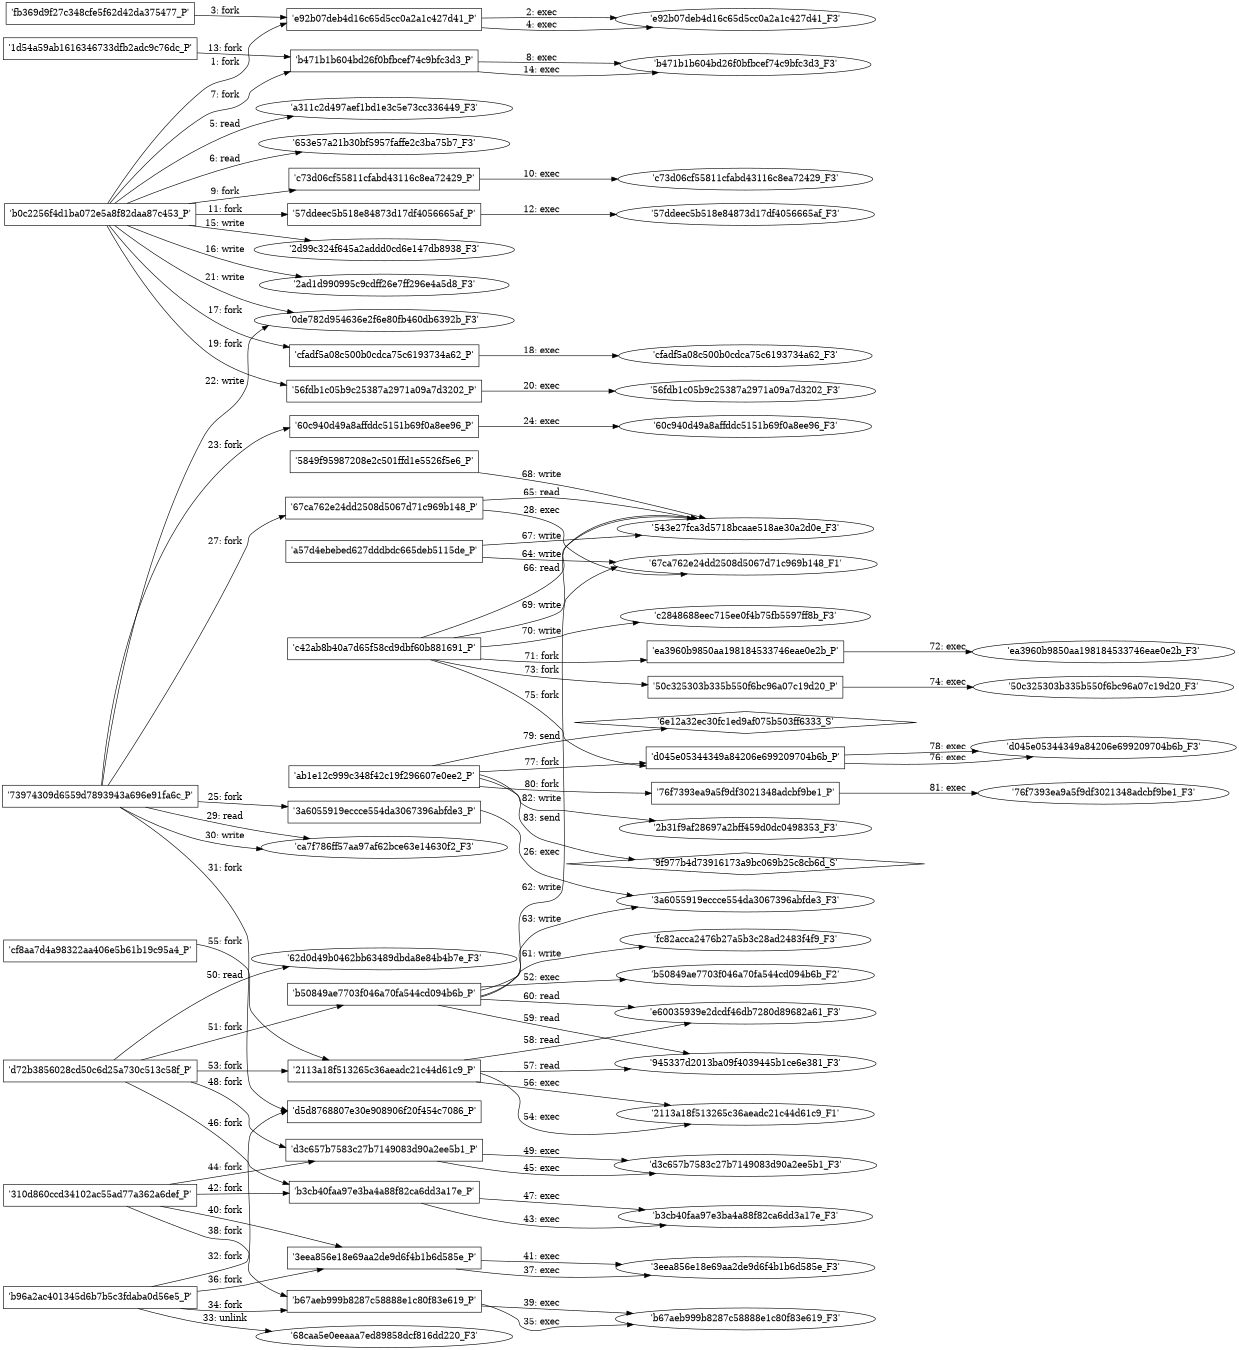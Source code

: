 digraph "D:\Learning\Paper\apt\基于CTI的攻击预警\Dataset\攻击图\ASGfromALLCTI\Threat Roundup for August 21 to August 27.dot" {
rankdir="LR"
size="9"
fixedsize="false"
splines="true"
nodesep=0.3
ranksep=0
fontsize=10
overlap="scalexy"
engine= "neato"
	"'b0c2256f4d1ba072e5a8f82daa87c453_P'" [node_type=Process shape=box]
	"'e92b07deb4d16c65d5cc0a2a1c427d41_P'" [node_type=Process shape=box]
	"'b0c2256f4d1ba072e5a8f82daa87c453_P'" -> "'e92b07deb4d16c65d5cc0a2a1c427d41_P'" [label="1: fork"]
	"'e92b07deb4d16c65d5cc0a2a1c427d41_P'" [node_type=Process shape=box]
	"'e92b07deb4d16c65d5cc0a2a1c427d41_F3'" [node_type=File shape=ellipse]
	"'e92b07deb4d16c65d5cc0a2a1c427d41_P'" -> "'e92b07deb4d16c65d5cc0a2a1c427d41_F3'" [label="2: exec"]
	"'fb369d9f27c348cfe5f62d42da375477_P'" [node_type=Process shape=box]
	"'e92b07deb4d16c65d5cc0a2a1c427d41_P'" [node_type=Process shape=box]
	"'fb369d9f27c348cfe5f62d42da375477_P'" -> "'e92b07deb4d16c65d5cc0a2a1c427d41_P'" [label="3: fork"]
	"'e92b07deb4d16c65d5cc0a2a1c427d41_P'" [node_type=Process shape=box]
	"'e92b07deb4d16c65d5cc0a2a1c427d41_F3'" [node_type=File shape=ellipse]
	"'e92b07deb4d16c65d5cc0a2a1c427d41_P'" -> "'e92b07deb4d16c65d5cc0a2a1c427d41_F3'" [label="4: exec"]
	"'a311c2d497aef1bd1e3c5e73cc336449_F3'" [node_type=file shape=ellipse]
	"'b0c2256f4d1ba072e5a8f82daa87c453_P'" [node_type=Process shape=box]
	"'b0c2256f4d1ba072e5a8f82daa87c453_P'" -> "'a311c2d497aef1bd1e3c5e73cc336449_F3'" [label="5: read"]
	"'653e57a21b30bf5957faffe2c3ba75b7_F3'" [node_type=file shape=ellipse]
	"'b0c2256f4d1ba072e5a8f82daa87c453_P'" [node_type=Process shape=box]
	"'b0c2256f4d1ba072e5a8f82daa87c453_P'" -> "'653e57a21b30bf5957faffe2c3ba75b7_F3'" [label="6: read"]
	"'b0c2256f4d1ba072e5a8f82daa87c453_P'" [node_type=Process shape=box]
	"'b471b1b604bd26f0bfbcef74c9bfc3d3_P'" [node_type=Process shape=box]
	"'b0c2256f4d1ba072e5a8f82daa87c453_P'" -> "'b471b1b604bd26f0bfbcef74c9bfc3d3_P'" [label="7: fork"]
	"'b471b1b604bd26f0bfbcef74c9bfc3d3_P'" [node_type=Process shape=box]
	"'b471b1b604bd26f0bfbcef74c9bfc3d3_F3'" [node_type=File shape=ellipse]
	"'b471b1b604bd26f0bfbcef74c9bfc3d3_P'" -> "'b471b1b604bd26f0bfbcef74c9bfc3d3_F3'" [label="8: exec"]
	"'b0c2256f4d1ba072e5a8f82daa87c453_P'" [node_type=Process shape=box]
	"'c73d06cf55811cfabd43116c8ea72429_P'" [node_type=Process shape=box]
	"'b0c2256f4d1ba072e5a8f82daa87c453_P'" -> "'c73d06cf55811cfabd43116c8ea72429_P'" [label="9: fork"]
	"'c73d06cf55811cfabd43116c8ea72429_P'" [node_type=Process shape=box]
	"'c73d06cf55811cfabd43116c8ea72429_F3'" [node_type=File shape=ellipse]
	"'c73d06cf55811cfabd43116c8ea72429_P'" -> "'c73d06cf55811cfabd43116c8ea72429_F3'" [label="10: exec"]
	"'b0c2256f4d1ba072e5a8f82daa87c453_P'" [node_type=Process shape=box]
	"'57ddeec5b518e84873d17df4056665af_P'" [node_type=Process shape=box]
	"'b0c2256f4d1ba072e5a8f82daa87c453_P'" -> "'57ddeec5b518e84873d17df4056665af_P'" [label="11: fork"]
	"'57ddeec5b518e84873d17df4056665af_P'" [node_type=Process shape=box]
	"'57ddeec5b518e84873d17df4056665af_F3'" [node_type=File shape=ellipse]
	"'57ddeec5b518e84873d17df4056665af_P'" -> "'57ddeec5b518e84873d17df4056665af_F3'" [label="12: exec"]
	"'1d54a59ab1616346733dfb2adc9c76dc_P'" [node_type=Process shape=box]
	"'b471b1b604bd26f0bfbcef74c9bfc3d3_P'" [node_type=Process shape=box]
	"'1d54a59ab1616346733dfb2adc9c76dc_P'" -> "'b471b1b604bd26f0bfbcef74c9bfc3d3_P'" [label="13: fork"]
	"'b471b1b604bd26f0bfbcef74c9bfc3d3_P'" [node_type=Process shape=box]
	"'b471b1b604bd26f0bfbcef74c9bfc3d3_F3'" [node_type=File shape=ellipse]
	"'b471b1b604bd26f0bfbcef74c9bfc3d3_P'" -> "'b471b1b604bd26f0bfbcef74c9bfc3d3_F3'" [label="14: exec"]
	"'2d99c324f645a2addd0cd6e147db8938_F3'" [node_type=file shape=ellipse]
	"'b0c2256f4d1ba072e5a8f82daa87c453_P'" [node_type=Process shape=box]
	"'b0c2256f4d1ba072e5a8f82daa87c453_P'" -> "'2d99c324f645a2addd0cd6e147db8938_F3'" [label="15: write"]
	"'2ad1d990995c9cdff26e7ff296e4a5d8_F3'" [node_type=file shape=ellipse]
	"'b0c2256f4d1ba072e5a8f82daa87c453_P'" [node_type=Process shape=box]
	"'b0c2256f4d1ba072e5a8f82daa87c453_P'" -> "'2ad1d990995c9cdff26e7ff296e4a5d8_F3'" [label="16: write"]
	"'b0c2256f4d1ba072e5a8f82daa87c453_P'" [node_type=Process shape=box]
	"'cfadf5a08c500b0cdca75c6193734a62_P'" [node_type=Process shape=box]
	"'b0c2256f4d1ba072e5a8f82daa87c453_P'" -> "'cfadf5a08c500b0cdca75c6193734a62_P'" [label="17: fork"]
	"'cfadf5a08c500b0cdca75c6193734a62_P'" [node_type=Process shape=box]
	"'cfadf5a08c500b0cdca75c6193734a62_F3'" [node_type=File shape=ellipse]
	"'cfadf5a08c500b0cdca75c6193734a62_P'" -> "'cfadf5a08c500b0cdca75c6193734a62_F3'" [label="18: exec"]
	"'b0c2256f4d1ba072e5a8f82daa87c453_P'" [node_type=Process shape=box]
	"'56fdb1c05b9c25387a2971a09a7d3202_P'" [node_type=Process shape=box]
	"'b0c2256f4d1ba072e5a8f82daa87c453_P'" -> "'56fdb1c05b9c25387a2971a09a7d3202_P'" [label="19: fork"]
	"'56fdb1c05b9c25387a2971a09a7d3202_P'" [node_type=Process shape=box]
	"'56fdb1c05b9c25387a2971a09a7d3202_F3'" [node_type=File shape=ellipse]
	"'56fdb1c05b9c25387a2971a09a7d3202_P'" -> "'56fdb1c05b9c25387a2971a09a7d3202_F3'" [label="20: exec"]
	"'0de782d954636e2f6e80fb460db6392b_F3'" [node_type=file shape=ellipse]
	"'b0c2256f4d1ba072e5a8f82daa87c453_P'" [node_type=Process shape=box]
	"'b0c2256f4d1ba072e5a8f82daa87c453_P'" -> "'0de782d954636e2f6e80fb460db6392b_F3'" [label="21: write"]
	"'0de782d954636e2f6e80fb460db6392b_F3'" [node_type=file shape=ellipse]
	"'73974309d6559d7893943a696e91fa6c_P'" [node_type=Process shape=box]
	"'73974309d6559d7893943a696e91fa6c_P'" -> "'0de782d954636e2f6e80fb460db6392b_F3'" [label="22: write"]
	"'73974309d6559d7893943a696e91fa6c_P'" [node_type=Process shape=box]
	"'60c940d49a8affddc5151b69f0a8ee96_P'" [node_type=Process shape=box]
	"'73974309d6559d7893943a696e91fa6c_P'" -> "'60c940d49a8affddc5151b69f0a8ee96_P'" [label="23: fork"]
	"'60c940d49a8affddc5151b69f0a8ee96_P'" [node_type=Process shape=box]
	"'60c940d49a8affddc5151b69f0a8ee96_F3'" [node_type=File shape=ellipse]
	"'60c940d49a8affddc5151b69f0a8ee96_P'" -> "'60c940d49a8affddc5151b69f0a8ee96_F3'" [label="24: exec"]
	"'73974309d6559d7893943a696e91fa6c_P'" [node_type=Process shape=box]
	"'3a6055919eccce554da3067396abfde3_P'" [node_type=Process shape=box]
	"'73974309d6559d7893943a696e91fa6c_P'" -> "'3a6055919eccce554da3067396abfde3_P'" [label="25: fork"]
	"'3a6055919eccce554da3067396abfde3_P'" [node_type=Process shape=box]
	"'3a6055919eccce554da3067396abfde3_F3'" [node_type=File shape=ellipse]
	"'3a6055919eccce554da3067396abfde3_P'" -> "'3a6055919eccce554da3067396abfde3_F3'" [label="26: exec"]
	"'73974309d6559d7893943a696e91fa6c_P'" [node_type=Process shape=box]
	"'67ca762e24dd2508d5067d71c969b148_P'" [node_type=Process shape=box]
	"'73974309d6559d7893943a696e91fa6c_P'" -> "'67ca762e24dd2508d5067d71c969b148_P'" [label="27: fork"]
	"'67ca762e24dd2508d5067d71c969b148_P'" [node_type=Process shape=box]
	"'67ca762e24dd2508d5067d71c969b148_F1'" [node_type=File shape=ellipse]
	"'67ca762e24dd2508d5067d71c969b148_P'" -> "'67ca762e24dd2508d5067d71c969b148_F1'" [label="28: exec"]
	"'ca7f786ff57aa97af62bce63e14630f2_F3'" [node_type=file shape=ellipse]
	"'73974309d6559d7893943a696e91fa6c_P'" [node_type=Process shape=box]
	"'73974309d6559d7893943a696e91fa6c_P'" -> "'ca7f786ff57aa97af62bce63e14630f2_F3'" [label="29: read"]
	"'ca7f786ff57aa97af62bce63e14630f2_F3'" [node_type=file shape=ellipse]
	"'73974309d6559d7893943a696e91fa6c_P'" [node_type=Process shape=box]
	"'73974309d6559d7893943a696e91fa6c_P'" -> "'ca7f786ff57aa97af62bce63e14630f2_F3'" [label="30: write"]
	"'73974309d6559d7893943a696e91fa6c_P'" [node_type=Process shape=box]
	"'d5d8768807e30e908906f20f454c7086_P'" [node_type=Process shape=box]
	"'73974309d6559d7893943a696e91fa6c_P'" -> "'d5d8768807e30e908906f20f454c7086_P'" [label="31: fork"]
	"'b96a2ac401345d6b7b5c3fdaba0d56e5_P'" [node_type=Process shape=box]
	"'d5d8768807e30e908906f20f454c7086_P'" [node_type=Process shape=box]
	"'b96a2ac401345d6b7b5c3fdaba0d56e5_P'" -> "'d5d8768807e30e908906f20f454c7086_P'" [label="32: fork"]
	"'68caa5e0eeaaa7ed89858dcf816dd220_F3'" [node_type=file shape=ellipse]
	"'b96a2ac401345d6b7b5c3fdaba0d56e5_P'" [node_type=Process shape=box]
	"'b96a2ac401345d6b7b5c3fdaba0d56e5_P'" -> "'68caa5e0eeaaa7ed89858dcf816dd220_F3'" [label="33: unlink"]
	"'b96a2ac401345d6b7b5c3fdaba0d56e5_P'" [node_type=Process shape=box]
	"'b67aeb999b8287c58888e1c80f83e619_P'" [node_type=Process shape=box]
	"'b96a2ac401345d6b7b5c3fdaba0d56e5_P'" -> "'b67aeb999b8287c58888e1c80f83e619_P'" [label="34: fork"]
	"'b67aeb999b8287c58888e1c80f83e619_P'" [node_type=Process shape=box]
	"'b67aeb999b8287c58888e1c80f83e619_F3'" [node_type=File shape=ellipse]
	"'b67aeb999b8287c58888e1c80f83e619_P'" -> "'b67aeb999b8287c58888e1c80f83e619_F3'" [label="35: exec"]
	"'b96a2ac401345d6b7b5c3fdaba0d56e5_P'" [node_type=Process shape=box]
	"'3eea856e18e69aa2de9d6f4b1b6d585e_P'" [node_type=Process shape=box]
	"'b96a2ac401345d6b7b5c3fdaba0d56e5_P'" -> "'3eea856e18e69aa2de9d6f4b1b6d585e_P'" [label="36: fork"]
	"'3eea856e18e69aa2de9d6f4b1b6d585e_P'" [node_type=Process shape=box]
	"'3eea856e18e69aa2de9d6f4b1b6d585e_F3'" [node_type=File shape=ellipse]
	"'3eea856e18e69aa2de9d6f4b1b6d585e_P'" -> "'3eea856e18e69aa2de9d6f4b1b6d585e_F3'" [label="37: exec"]
	"'310d860ccd34102ac55ad77a362a6def_P'" [node_type=Process shape=box]
	"'b67aeb999b8287c58888e1c80f83e619_P'" [node_type=Process shape=box]
	"'310d860ccd34102ac55ad77a362a6def_P'" -> "'b67aeb999b8287c58888e1c80f83e619_P'" [label="38: fork"]
	"'b67aeb999b8287c58888e1c80f83e619_P'" [node_type=Process shape=box]
	"'b67aeb999b8287c58888e1c80f83e619_F3'" [node_type=File shape=ellipse]
	"'b67aeb999b8287c58888e1c80f83e619_P'" -> "'b67aeb999b8287c58888e1c80f83e619_F3'" [label="39: exec"]
	"'310d860ccd34102ac55ad77a362a6def_P'" [node_type=Process shape=box]
	"'3eea856e18e69aa2de9d6f4b1b6d585e_P'" [node_type=Process shape=box]
	"'310d860ccd34102ac55ad77a362a6def_P'" -> "'3eea856e18e69aa2de9d6f4b1b6d585e_P'" [label="40: fork"]
	"'3eea856e18e69aa2de9d6f4b1b6d585e_P'" [node_type=Process shape=box]
	"'3eea856e18e69aa2de9d6f4b1b6d585e_F3'" [node_type=File shape=ellipse]
	"'3eea856e18e69aa2de9d6f4b1b6d585e_P'" -> "'3eea856e18e69aa2de9d6f4b1b6d585e_F3'" [label="41: exec"]
	"'310d860ccd34102ac55ad77a362a6def_P'" [node_type=Process shape=box]
	"'b3cb40faa97e3ba4a88f82ca6dd3a17e_P'" [node_type=Process shape=box]
	"'310d860ccd34102ac55ad77a362a6def_P'" -> "'b3cb40faa97e3ba4a88f82ca6dd3a17e_P'" [label="42: fork"]
	"'b3cb40faa97e3ba4a88f82ca6dd3a17e_P'" [node_type=Process shape=box]
	"'b3cb40faa97e3ba4a88f82ca6dd3a17e_F3'" [node_type=File shape=ellipse]
	"'b3cb40faa97e3ba4a88f82ca6dd3a17e_P'" -> "'b3cb40faa97e3ba4a88f82ca6dd3a17e_F3'" [label="43: exec"]
	"'310d860ccd34102ac55ad77a362a6def_P'" [node_type=Process shape=box]
	"'d3c657b7583c27b7149083d90a2ee5b1_P'" [node_type=Process shape=box]
	"'310d860ccd34102ac55ad77a362a6def_P'" -> "'d3c657b7583c27b7149083d90a2ee5b1_P'" [label="44: fork"]
	"'d3c657b7583c27b7149083d90a2ee5b1_P'" [node_type=Process shape=box]
	"'d3c657b7583c27b7149083d90a2ee5b1_F3'" [node_type=File shape=ellipse]
	"'d3c657b7583c27b7149083d90a2ee5b1_P'" -> "'d3c657b7583c27b7149083d90a2ee5b1_F3'" [label="45: exec"]
	"'d72b3856028cd50c6d25a730c513c58f_P'" [node_type=Process shape=box]
	"'b3cb40faa97e3ba4a88f82ca6dd3a17e_P'" [node_type=Process shape=box]
	"'d72b3856028cd50c6d25a730c513c58f_P'" -> "'b3cb40faa97e3ba4a88f82ca6dd3a17e_P'" [label="46: fork"]
	"'b3cb40faa97e3ba4a88f82ca6dd3a17e_P'" [node_type=Process shape=box]
	"'b3cb40faa97e3ba4a88f82ca6dd3a17e_F3'" [node_type=File shape=ellipse]
	"'b3cb40faa97e3ba4a88f82ca6dd3a17e_P'" -> "'b3cb40faa97e3ba4a88f82ca6dd3a17e_F3'" [label="47: exec"]
	"'d72b3856028cd50c6d25a730c513c58f_P'" [node_type=Process shape=box]
	"'d3c657b7583c27b7149083d90a2ee5b1_P'" [node_type=Process shape=box]
	"'d72b3856028cd50c6d25a730c513c58f_P'" -> "'d3c657b7583c27b7149083d90a2ee5b1_P'" [label="48: fork"]
	"'d3c657b7583c27b7149083d90a2ee5b1_P'" [node_type=Process shape=box]
	"'d3c657b7583c27b7149083d90a2ee5b1_F3'" [node_type=File shape=ellipse]
	"'d3c657b7583c27b7149083d90a2ee5b1_P'" -> "'d3c657b7583c27b7149083d90a2ee5b1_F3'" [label="49: exec"]
	"'62d0d49b0462bb63489dbda8e84b4b7e_F3'" [node_type=file shape=ellipse]
	"'d72b3856028cd50c6d25a730c513c58f_P'" [node_type=Process shape=box]
	"'d72b3856028cd50c6d25a730c513c58f_P'" -> "'62d0d49b0462bb63489dbda8e84b4b7e_F3'" [label="50: read"]
	"'d72b3856028cd50c6d25a730c513c58f_P'" [node_type=Process shape=box]
	"'b50849ae7703f046a70fa544cd094b6b_P'" [node_type=Process shape=box]
	"'d72b3856028cd50c6d25a730c513c58f_P'" -> "'b50849ae7703f046a70fa544cd094b6b_P'" [label="51: fork"]
	"'b50849ae7703f046a70fa544cd094b6b_P'" [node_type=Process shape=box]
	"'b50849ae7703f046a70fa544cd094b6b_F2'" [node_type=File shape=ellipse]
	"'b50849ae7703f046a70fa544cd094b6b_P'" -> "'b50849ae7703f046a70fa544cd094b6b_F2'" [label="52: exec"]
	"'d72b3856028cd50c6d25a730c513c58f_P'" [node_type=Process shape=box]
	"'2113a18f513265c36aeadc21c44d61c9_P'" [node_type=Process shape=box]
	"'d72b3856028cd50c6d25a730c513c58f_P'" -> "'2113a18f513265c36aeadc21c44d61c9_P'" [label="53: fork"]
	"'2113a18f513265c36aeadc21c44d61c9_P'" [node_type=Process shape=box]
	"'2113a18f513265c36aeadc21c44d61c9_F1'" [node_type=File shape=ellipse]
	"'2113a18f513265c36aeadc21c44d61c9_P'" -> "'2113a18f513265c36aeadc21c44d61c9_F1'" [label="54: exec"]
	"'cf8aa7d4a98322aa406e5b61b19c95a4_P'" [node_type=Process shape=box]
	"'2113a18f513265c36aeadc21c44d61c9_P'" [node_type=Process shape=box]
	"'cf8aa7d4a98322aa406e5b61b19c95a4_P'" -> "'2113a18f513265c36aeadc21c44d61c9_P'" [label="55: fork"]
	"'2113a18f513265c36aeadc21c44d61c9_P'" [node_type=Process shape=box]
	"'2113a18f513265c36aeadc21c44d61c9_F1'" [node_type=File shape=ellipse]
	"'2113a18f513265c36aeadc21c44d61c9_P'" -> "'2113a18f513265c36aeadc21c44d61c9_F1'" [label="56: exec"]
	"'945337d2013ba09f4039445b1ce6e381_F3'" [node_type=file shape=ellipse]
	"'2113a18f513265c36aeadc21c44d61c9_P'" [node_type=Process shape=box]
	"'2113a18f513265c36aeadc21c44d61c9_P'" -> "'945337d2013ba09f4039445b1ce6e381_F3'" [label="57: read"]
	"'e60035939e2dcdf46db7280d89682a61_F3'" [node_type=file shape=ellipse]
	"'2113a18f513265c36aeadc21c44d61c9_P'" [node_type=Process shape=box]
	"'2113a18f513265c36aeadc21c44d61c9_P'" -> "'e60035939e2dcdf46db7280d89682a61_F3'" [label="58: read"]
	"'945337d2013ba09f4039445b1ce6e381_F3'" [node_type=file shape=ellipse]
	"'b50849ae7703f046a70fa544cd094b6b_P'" [node_type=Process shape=box]
	"'b50849ae7703f046a70fa544cd094b6b_P'" -> "'945337d2013ba09f4039445b1ce6e381_F3'" [label="59: read"]
	"'e60035939e2dcdf46db7280d89682a61_F3'" [node_type=file shape=ellipse]
	"'b50849ae7703f046a70fa544cd094b6b_P'" [node_type=Process shape=box]
	"'b50849ae7703f046a70fa544cd094b6b_P'" -> "'e60035939e2dcdf46db7280d89682a61_F3'" [label="60: read"]
	"'fc82acca2476b27a5b3c28ad2483f4f9_F3'" [node_type=file shape=ellipse]
	"'b50849ae7703f046a70fa544cd094b6b_P'" [node_type=Process shape=box]
	"'b50849ae7703f046a70fa544cd094b6b_P'" -> "'fc82acca2476b27a5b3c28ad2483f4f9_F3'" [label="61: write"]
	"'67ca762e24dd2508d5067d71c969b148_F1'" [node_type=file shape=ellipse]
	"'b50849ae7703f046a70fa544cd094b6b_P'" [node_type=Process shape=box]
	"'b50849ae7703f046a70fa544cd094b6b_P'" -> "'67ca762e24dd2508d5067d71c969b148_F1'" [label="62: write"]
	"'3a6055919eccce554da3067396abfde3_F3'" [node_type=file shape=ellipse]
	"'b50849ae7703f046a70fa544cd094b6b_P'" [node_type=Process shape=box]
	"'b50849ae7703f046a70fa544cd094b6b_P'" -> "'3a6055919eccce554da3067396abfde3_F3'" [label="63: write"]
	"'67ca762e24dd2508d5067d71c969b148_F1'" [node_type=file shape=ellipse]
	"'a57d4ebebed627dddbdc665deb5115de_P'" [node_type=Process shape=box]
	"'a57d4ebebed627dddbdc665deb5115de_P'" -> "'67ca762e24dd2508d5067d71c969b148_F1'" [label="64: write"]
	"'543e27fca3d5718bcaae518ae30a2d0e_F3'" [node_type=file shape=ellipse]
	"'67ca762e24dd2508d5067d71c969b148_P'" [node_type=Process shape=box]
	"'67ca762e24dd2508d5067d71c969b148_P'" -> "'543e27fca3d5718bcaae518ae30a2d0e_F3'" [label="65: read"]
	"'543e27fca3d5718bcaae518ae30a2d0e_F3'" [node_type=file shape=ellipse]
	"'c42ab8b40a7d65f58cd9dbf60b881691_P'" [node_type=Process shape=box]
	"'c42ab8b40a7d65f58cd9dbf60b881691_P'" -> "'543e27fca3d5718bcaae518ae30a2d0e_F3'" [label="66: read"]
	"'543e27fca3d5718bcaae518ae30a2d0e_F3'" [node_type=file shape=ellipse]
	"'a57d4ebebed627dddbdc665deb5115de_P'" [node_type=Process shape=box]
	"'a57d4ebebed627dddbdc665deb5115de_P'" -> "'543e27fca3d5718bcaae518ae30a2d0e_F3'" [label="67: write"]
	"'543e27fca3d5718bcaae518ae30a2d0e_F3'" [node_type=file shape=ellipse]
	"'5849f95987208e2c501ffd1e5526f5e6_P'" [node_type=Process shape=box]
	"'5849f95987208e2c501ffd1e5526f5e6_P'" -> "'543e27fca3d5718bcaae518ae30a2d0e_F3'" [label="68: write"]
	"'543e27fca3d5718bcaae518ae30a2d0e_F3'" [node_type=file shape=ellipse]
	"'c42ab8b40a7d65f58cd9dbf60b881691_P'" [node_type=Process shape=box]
	"'c42ab8b40a7d65f58cd9dbf60b881691_P'" -> "'543e27fca3d5718bcaae518ae30a2d0e_F3'" [label="69: write"]
	"'c2848688eec715ee0f4b75fb5597ff8b_F3'" [node_type=file shape=ellipse]
	"'c42ab8b40a7d65f58cd9dbf60b881691_P'" [node_type=Process shape=box]
	"'c42ab8b40a7d65f58cd9dbf60b881691_P'" -> "'c2848688eec715ee0f4b75fb5597ff8b_F3'" [label="70: write"]
	"'c42ab8b40a7d65f58cd9dbf60b881691_P'" [node_type=Process shape=box]
	"'ea3960b9850aa198184533746eae0e2b_P'" [node_type=Process shape=box]
	"'c42ab8b40a7d65f58cd9dbf60b881691_P'" -> "'ea3960b9850aa198184533746eae0e2b_P'" [label="71: fork"]
	"'ea3960b9850aa198184533746eae0e2b_P'" [node_type=Process shape=box]
	"'ea3960b9850aa198184533746eae0e2b_F3'" [node_type=File shape=ellipse]
	"'ea3960b9850aa198184533746eae0e2b_P'" -> "'ea3960b9850aa198184533746eae0e2b_F3'" [label="72: exec"]
	"'c42ab8b40a7d65f58cd9dbf60b881691_P'" [node_type=Process shape=box]
	"'50c325303b335b550f6bc96a07c19d20_P'" [node_type=Process shape=box]
	"'c42ab8b40a7d65f58cd9dbf60b881691_P'" -> "'50c325303b335b550f6bc96a07c19d20_P'" [label="73: fork"]
	"'50c325303b335b550f6bc96a07c19d20_P'" [node_type=Process shape=box]
	"'50c325303b335b550f6bc96a07c19d20_F3'" [node_type=File shape=ellipse]
	"'50c325303b335b550f6bc96a07c19d20_P'" -> "'50c325303b335b550f6bc96a07c19d20_F3'" [label="74: exec"]
	"'c42ab8b40a7d65f58cd9dbf60b881691_P'" [node_type=Process shape=box]
	"'d045e05344349a84206e699209704b6b_P'" [node_type=Process shape=box]
	"'c42ab8b40a7d65f58cd9dbf60b881691_P'" -> "'d045e05344349a84206e699209704b6b_P'" [label="75: fork"]
	"'d045e05344349a84206e699209704b6b_P'" [node_type=Process shape=box]
	"'d045e05344349a84206e699209704b6b_F3'" [node_type=File shape=ellipse]
	"'d045e05344349a84206e699209704b6b_P'" -> "'d045e05344349a84206e699209704b6b_F3'" [label="76: exec"]
	"'ab1e12c999c348f42c19f296607e0ee2_P'" [node_type=Process shape=box]
	"'d045e05344349a84206e699209704b6b_P'" [node_type=Process shape=box]
	"'ab1e12c999c348f42c19f296607e0ee2_P'" -> "'d045e05344349a84206e699209704b6b_P'" [label="77: fork"]
	"'d045e05344349a84206e699209704b6b_P'" [node_type=Process shape=box]
	"'d045e05344349a84206e699209704b6b_F3'" [node_type=File shape=ellipse]
	"'d045e05344349a84206e699209704b6b_P'" -> "'d045e05344349a84206e699209704b6b_F3'" [label="78: exec"]
	"'6e12a32ec30fc1ed9af075b503ff6333_S'" [node_type=Socket shape=diamond]
	"'ab1e12c999c348f42c19f296607e0ee2_P'" [node_type=Process shape=box]
	"'ab1e12c999c348f42c19f296607e0ee2_P'" -> "'6e12a32ec30fc1ed9af075b503ff6333_S'" [label="79: send"]
	"'ab1e12c999c348f42c19f296607e0ee2_P'" [node_type=Process shape=box]
	"'76f7393ea9a5f9df3021348adcbf9be1_P'" [node_type=Process shape=box]
	"'ab1e12c999c348f42c19f296607e0ee2_P'" -> "'76f7393ea9a5f9df3021348adcbf9be1_P'" [label="80: fork"]
	"'76f7393ea9a5f9df3021348adcbf9be1_P'" [node_type=Process shape=box]
	"'76f7393ea9a5f9df3021348adcbf9be1_F3'" [node_type=File shape=ellipse]
	"'76f7393ea9a5f9df3021348adcbf9be1_P'" -> "'76f7393ea9a5f9df3021348adcbf9be1_F3'" [label="81: exec"]
	"'2b31f9af28697a2bff459d0dc0498353_F3'" [node_type=file shape=ellipse]
	"'ab1e12c999c348f42c19f296607e0ee2_P'" [node_type=Process shape=box]
	"'ab1e12c999c348f42c19f296607e0ee2_P'" -> "'2b31f9af28697a2bff459d0dc0498353_F3'" [label="82: write"]
	"'9f977b4d73916173a9bc069b25c8cb6d_S'" [node_type=Socket shape=diamond]
	"'ab1e12c999c348f42c19f296607e0ee2_P'" [node_type=Process shape=box]
	"'ab1e12c999c348f42c19f296607e0ee2_P'" -> "'9f977b4d73916173a9bc069b25c8cb6d_S'" [label="83: send"]
}
